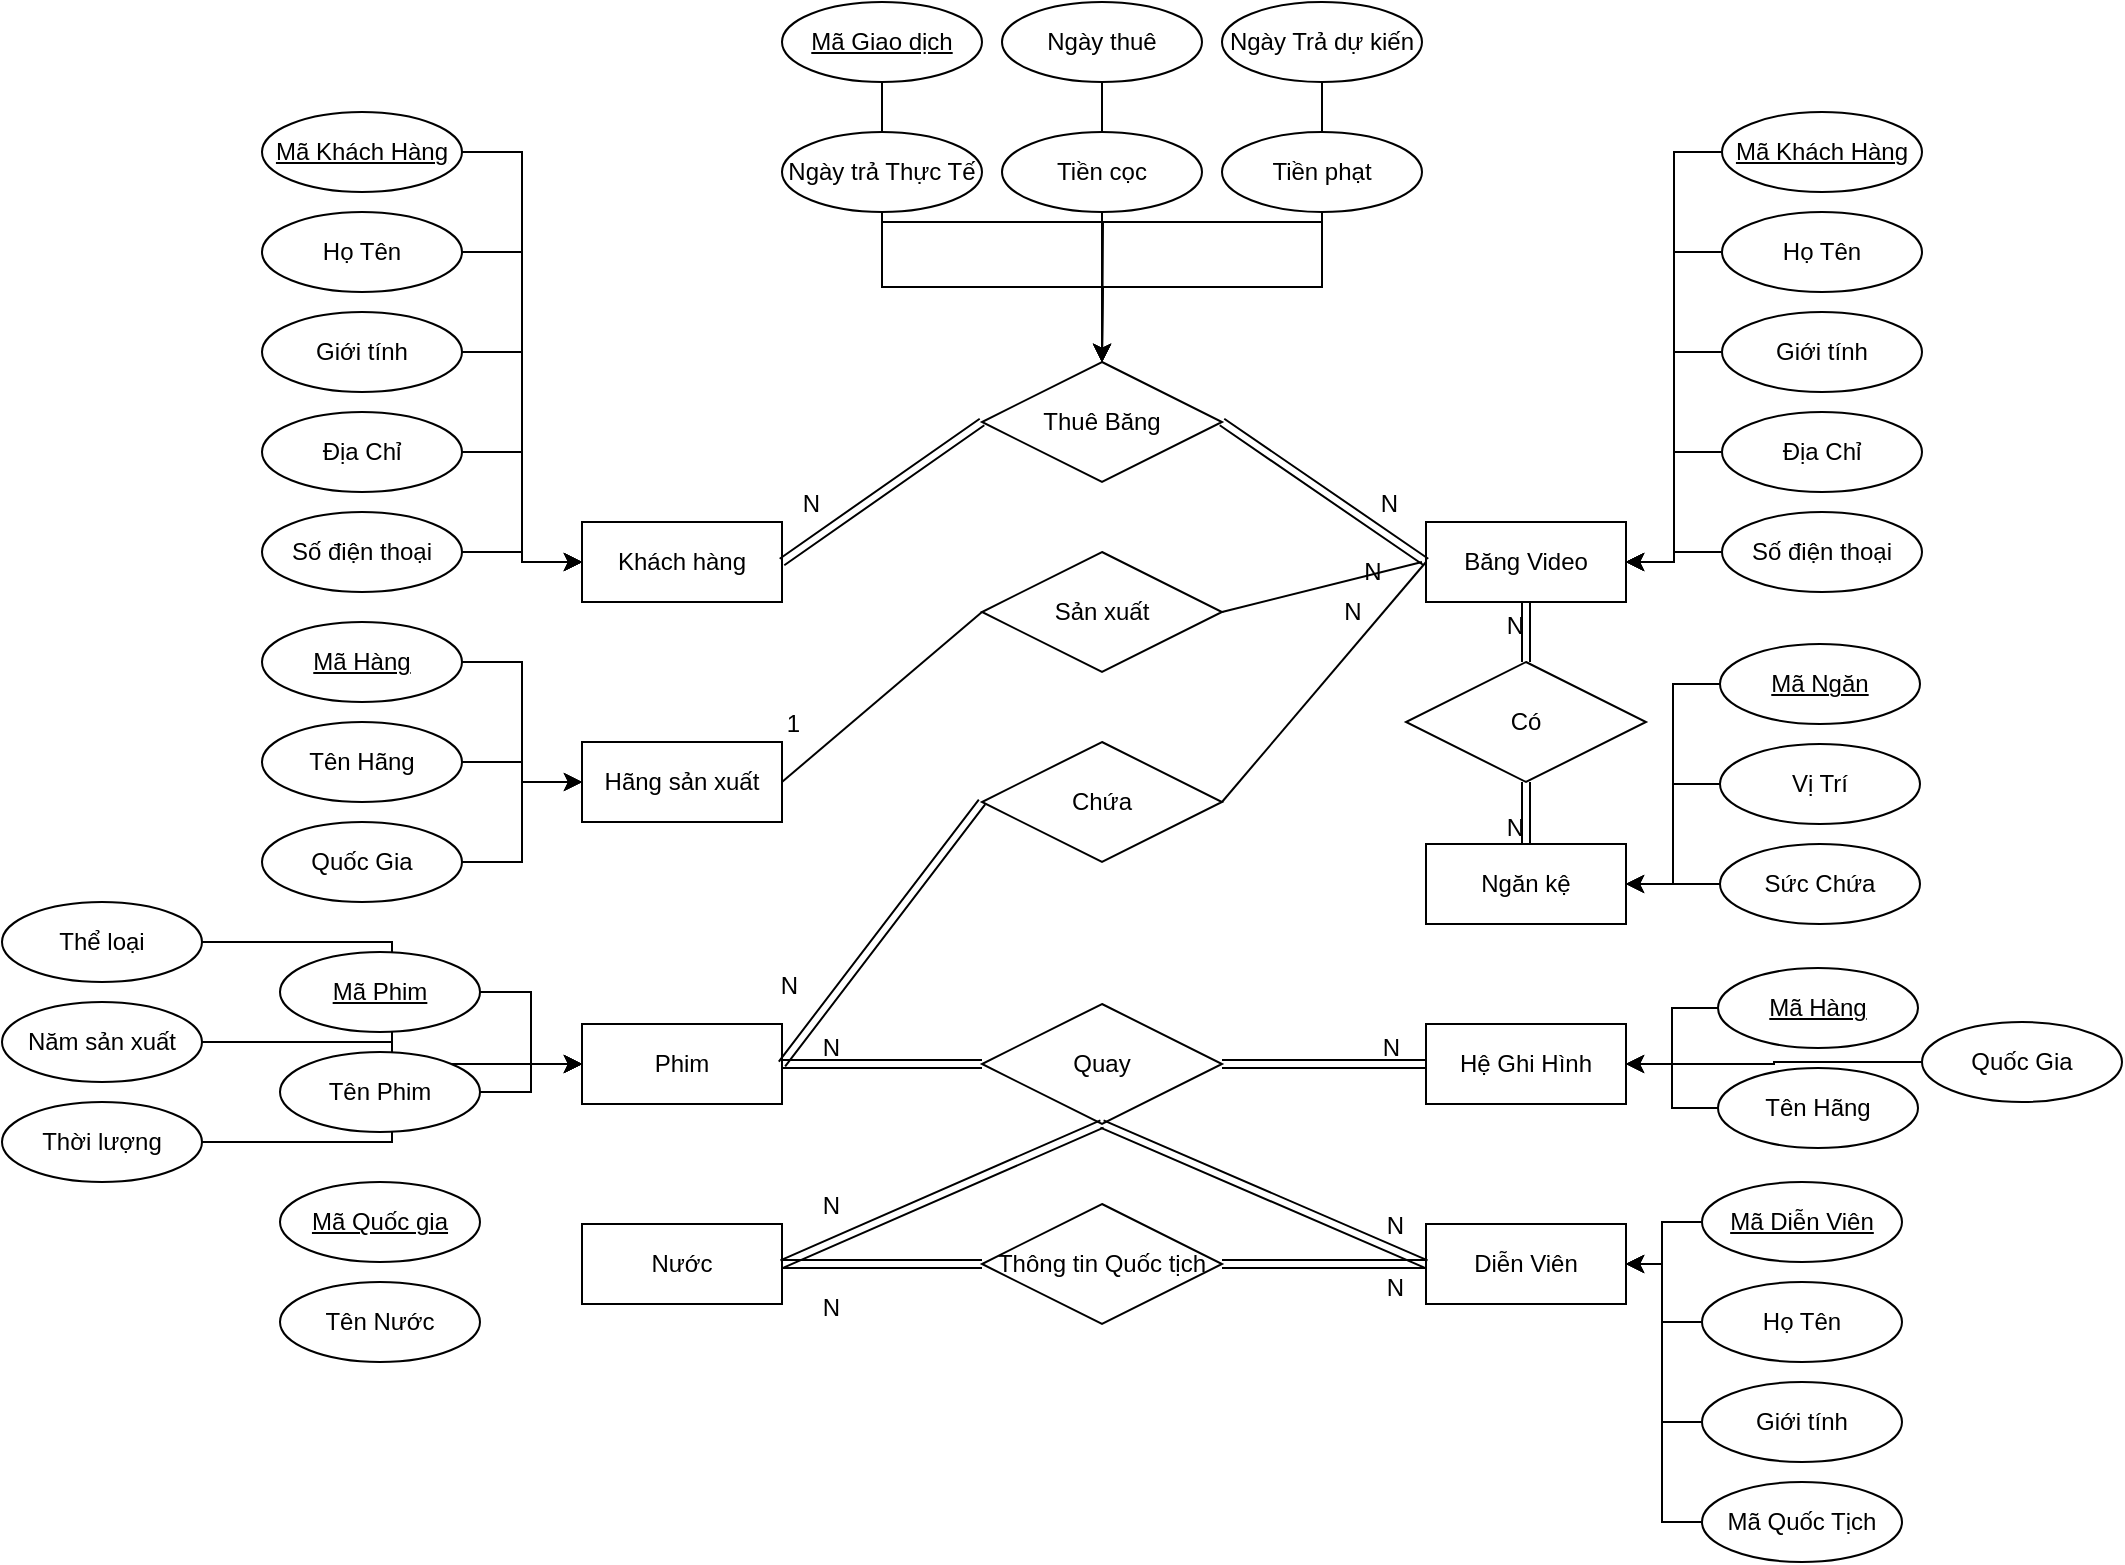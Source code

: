 <mxfile version="26.2.9">
  <diagram name="Page-1" id="sE5Lu7oL2mz3EywR8Kwq">
    <mxGraphModel dx="1272" dy="1542" grid="1" gridSize="10" guides="1" tooltips="1" connect="1" arrows="1" fold="1" page="1" pageScale="1" pageWidth="850" pageHeight="1100" math="0" shadow="0">
      <root>
        <mxCell id="0" />
        <mxCell id="1" parent="0" />
        <mxCell id="dkwdVcKG5z0yBtyaXRZx-1" value="Khách hàng" style="whiteSpace=wrap;html=1;align=center;" vertex="1" parent="1">
          <mxGeometry x="200" y="90" width="100" height="40" as="geometry" />
        </mxCell>
        <mxCell id="dkwdVcKG5z0yBtyaXRZx-2" value="Băng Video" style="whiteSpace=wrap;html=1;align=center;" vertex="1" parent="1">
          <mxGeometry x="622" y="90" width="100" height="40" as="geometry" />
        </mxCell>
        <mxCell id="dkwdVcKG5z0yBtyaXRZx-3" value="Hãng sản xuất" style="whiteSpace=wrap;html=1;align=center;" vertex="1" parent="1">
          <mxGeometry x="200" y="200" width="100" height="40" as="geometry" />
        </mxCell>
        <mxCell id="dkwdVcKG5z0yBtyaXRZx-4" value="Phim" style="whiteSpace=wrap;html=1;align=center;" vertex="1" parent="1">
          <mxGeometry x="200" y="341" width="100" height="40" as="geometry" />
        </mxCell>
        <mxCell id="dkwdVcKG5z0yBtyaXRZx-5" value="Ngăn kệ" style="whiteSpace=wrap;html=1;align=center;" vertex="1" parent="1">
          <mxGeometry x="622" y="251" width="100" height="40" as="geometry" />
        </mxCell>
        <mxCell id="dkwdVcKG5z0yBtyaXRZx-6" value="Nước" style="whiteSpace=wrap;html=1;align=center;" vertex="1" parent="1">
          <mxGeometry x="200" y="441" width="100" height="40" as="geometry" />
        </mxCell>
        <mxCell id="dkwdVcKG5z0yBtyaXRZx-7" value="Diễn Viên" style="whiteSpace=wrap;html=1;align=center;" vertex="1" parent="1">
          <mxGeometry x="622" y="441" width="100" height="40" as="geometry" />
        </mxCell>
        <mxCell id="dkwdVcKG5z0yBtyaXRZx-8" value="Hệ Ghi Hình" style="whiteSpace=wrap;html=1;align=center;" vertex="1" parent="1">
          <mxGeometry x="622" y="341" width="100" height="40" as="geometry" />
        </mxCell>
        <mxCell id="dkwdVcKG5z0yBtyaXRZx-19" value="Thuê Băng" style="shape=rhombus;perimeter=rhombusPerimeter;whiteSpace=wrap;html=1;align=center;" vertex="1" parent="1">
          <mxGeometry x="400" y="10" width="120" height="60" as="geometry" />
        </mxCell>
        <mxCell id="dkwdVcKG5z0yBtyaXRZx-20" value="" style="shape=link;html=1;rounded=0;exitX=0;exitY=0.5;exitDx=0;exitDy=0;entryX=1;entryY=0.5;entryDx=0;entryDy=0;" edge="1" parent="1" source="dkwdVcKG5z0yBtyaXRZx-19" target="dkwdVcKG5z0yBtyaXRZx-1">
          <mxGeometry relative="1" as="geometry">
            <mxPoint x="440" y="270" as="sourcePoint" />
            <mxPoint x="600" y="270" as="targetPoint" />
          </mxGeometry>
        </mxCell>
        <mxCell id="dkwdVcKG5z0yBtyaXRZx-21" value="N" style="resizable=0;html=1;whiteSpace=wrap;align=right;verticalAlign=bottom;" connectable="0" vertex="1" parent="dkwdVcKG5z0yBtyaXRZx-20">
          <mxGeometry x="1" relative="1" as="geometry">
            <mxPoint x="20" y="-20" as="offset" />
          </mxGeometry>
        </mxCell>
        <mxCell id="dkwdVcKG5z0yBtyaXRZx-23" value="" style="shape=link;html=1;rounded=0;exitX=1;exitY=0.5;exitDx=0;exitDy=0;entryX=0;entryY=0.5;entryDx=0;entryDy=0;" edge="1" parent="1" source="dkwdVcKG5z0yBtyaXRZx-19" target="dkwdVcKG5z0yBtyaXRZx-2">
          <mxGeometry relative="1" as="geometry">
            <mxPoint x="410" y="50" as="sourcePoint" />
            <mxPoint x="310" y="120" as="targetPoint" />
          </mxGeometry>
        </mxCell>
        <mxCell id="dkwdVcKG5z0yBtyaXRZx-24" value="N" style="resizable=0;html=1;whiteSpace=wrap;align=right;verticalAlign=bottom;" connectable="0" vertex="1" parent="dkwdVcKG5z0yBtyaXRZx-23">
          <mxGeometry x="1" relative="1" as="geometry">
            <mxPoint x="-12" y="-20" as="offset" />
          </mxGeometry>
        </mxCell>
        <mxCell id="dkwdVcKG5z0yBtyaXRZx-27" value="Sản xuất" style="shape=rhombus;perimeter=rhombusPerimeter;whiteSpace=wrap;html=1;align=center;" vertex="1" parent="1">
          <mxGeometry x="400" y="105" width="120" height="60" as="geometry" />
        </mxCell>
        <mxCell id="dkwdVcKG5z0yBtyaXRZx-28" value="" style="endArrow=none;html=1;rounded=0;exitX=0;exitY=0.5;exitDx=0;exitDy=0;entryX=1;entryY=0.5;entryDx=0;entryDy=0;" edge="1" parent="1" source="dkwdVcKG5z0yBtyaXRZx-27" target="dkwdVcKG5z0yBtyaXRZx-3">
          <mxGeometry relative="1" as="geometry">
            <mxPoint x="450" y="390" as="sourcePoint" />
            <mxPoint x="610" y="390" as="targetPoint" />
          </mxGeometry>
        </mxCell>
        <mxCell id="dkwdVcKG5z0yBtyaXRZx-29" value="1" style="resizable=0;html=1;whiteSpace=wrap;align=right;verticalAlign=bottom;" connectable="0" vertex="1" parent="dkwdVcKG5z0yBtyaXRZx-28">
          <mxGeometry x="1" relative="1" as="geometry">
            <mxPoint x="10" y="-20" as="offset" />
          </mxGeometry>
        </mxCell>
        <mxCell id="dkwdVcKG5z0yBtyaXRZx-30" value="" style="endArrow=none;html=1;rounded=0;exitX=1;exitY=0.5;exitDx=0;exitDy=0;" edge="1" parent="1" source="dkwdVcKG5z0yBtyaXRZx-27">
          <mxGeometry relative="1" as="geometry">
            <mxPoint x="400" y="380" as="sourcePoint" />
            <mxPoint x="620" y="110" as="targetPoint" />
          </mxGeometry>
        </mxCell>
        <mxCell id="dkwdVcKG5z0yBtyaXRZx-31" value="N" style="text;html=1;align=center;verticalAlign=middle;resizable=0;points=[];autosize=1;strokeColor=none;fillColor=none;" vertex="1" parent="1">
          <mxGeometry x="580" y="100" width="30" height="30" as="geometry" />
        </mxCell>
        <mxCell id="dkwdVcKG5z0yBtyaXRZx-33" value="Có" style="shape=rhombus;perimeter=rhombusPerimeter;whiteSpace=wrap;html=1;align=center;" vertex="1" parent="1">
          <mxGeometry x="612" y="160" width="120" height="60" as="geometry" />
        </mxCell>
        <mxCell id="dkwdVcKG5z0yBtyaXRZx-36" value="" style="shape=link;html=1;rounded=0;exitX=0.5;exitY=1;exitDx=0;exitDy=0;entryX=0.5;entryY=0;entryDx=0;entryDy=0;" edge="1" parent="1" source="dkwdVcKG5z0yBtyaXRZx-33" target="dkwdVcKG5z0yBtyaXRZx-5">
          <mxGeometry relative="1" as="geometry">
            <mxPoint x="500" y="280" as="sourcePoint" />
            <mxPoint x="660" y="280" as="targetPoint" />
          </mxGeometry>
        </mxCell>
        <mxCell id="dkwdVcKG5z0yBtyaXRZx-37" value="N" style="resizable=0;html=1;whiteSpace=wrap;align=right;verticalAlign=bottom;" connectable="0" vertex="1" parent="dkwdVcKG5z0yBtyaXRZx-36">
          <mxGeometry x="1" relative="1" as="geometry" />
        </mxCell>
        <mxCell id="dkwdVcKG5z0yBtyaXRZx-38" value="" style="shape=link;html=1;rounded=0;entryX=0.5;entryY=1;entryDx=0;entryDy=0;" edge="1" parent="1" source="dkwdVcKG5z0yBtyaXRZx-33" target="dkwdVcKG5z0yBtyaXRZx-2">
          <mxGeometry relative="1" as="geometry">
            <mxPoint x="500" y="280" as="sourcePoint" />
            <mxPoint x="590" y="220" as="targetPoint" />
          </mxGeometry>
        </mxCell>
        <mxCell id="dkwdVcKG5z0yBtyaXRZx-39" value="N" style="resizable=0;html=1;whiteSpace=wrap;align=right;verticalAlign=bottom;" connectable="0" vertex="1" parent="dkwdVcKG5z0yBtyaXRZx-38">
          <mxGeometry x="1" relative="1" as="geometry">
            <mxPoint y="20" as="offset" />
          </mxGeometry>
        </mxCell>
        <mxCell id="dkwdVcKG5z0yBtyaXRZx-40" value="Chứa" style="shape=rhombus;perimeter=rhombusPerimeter;whiteSpace=wrap;html=1;align=center;" vertex="1" parent="1">
          <mxGeometry x="400" y="200" width="120" height="60" as="geometry" />
        </mxCell>
        <mxCell id="dkwdVcKG5z0yBtyaXRZx-41" value="" style="endArrow=none;html=1;rounded=0;exitX=1;exitY=0.5;exitDx=0;exitDy=0;entryX=0;entryY=0.5;entryDx=0;entryDy=0;" edge="1" parent="1" source="dkwdVcKG5z0yBtyaXRZx-40" target="dkwdVcKG5z0yBtyaXRZx-2">
          <mxGeometry relative="1" as="geometry">
            <mxPoint x="400" y="280" as="sourcePoint" />
            <mxPoint x="560" y="280" as="targetPoint" />
          </mxGeometry>
        </mxCell>
        <mxCell id="dkwdVcKG5z0yBtyaXRZx-42" value="N" style="text;html=1;align=center;verticalAlign=middle;resizable=0;points=[];autosize=1;strokeColor=none;fillColor=none;" vertex="1" parent="1">
          <mxGeometry x="570" y="120" width="30" height="30" as="geometry" />
        </mxCell>
        <mxCell id="dkwdVcKG5z0yBtyaXRZx-45" value="" style="shape=link;html=1;rounded=0;exitX=0;exitY=0.5;exitDx=0;exitDy=0;entryX=1;entryY=0.5;entryDx=0;entryDy=0;" edge="1" parent="1" source="dkwdVcKG5z0yBtyaXRZx-40" target="dkwdVcKG5z0yBtyaXRZx-4">
          <mxGeometry relative="1" as="geometry">
            <mxPoint x="400" y="380" as="sourcePoint" />
            <mxPoint x="560" y="380" as="targetPoint" />
          </mxGeometry>
        </mxCell>
        <mxCell id="dkwdVcKG5z0yBtyaXRZx-46" value="N" style="resizable=0;html=1;whiteSpace=wrap;align=right;verticalAlign=bottom;" connectable="0" vertex="1" parent="dkwdVcKG5z0yBtyaXRZx-45">
          <mxGeometry x="1" relative="1" as="geometry">
            <mxPoint x="10" y="-31" as="offset" />
          </mxGeometry>
        </mxCell>
        <mxCell id="dkwdVcKG5z0yBtyaXRZx-47" value="Quay" style="shape=rhombus;perimeter=rhombusPerimeter;whiteSpace=wrap;html=1;align=center;" vertex="1" parent="1">
          <mxGeometry x="400" y="331" width="120" height="60" as="geometry" />
        </mxCell>
        <mxCell id="dkwdVcKG5z0yBtyaXRZx-48" value="" style="shape=link;html=1;rounded=0;exitX=0;exitY=0.5;exitDx=0;exitDy=0;entryX=1;entryY=0.5;entryDx=0;entryDy=0;" edge="1" parent="1" source="dkwdVcKG5z0yBtyaXRZx-47" target="dkwdVcKG5z0yBtyaXRZx-4">
          <mxGeometry relative="1" as="geometry">
            <mxPoint x="400" y="380" as="sourcePoint" />
            <mxPoint x="560" y="380" as="targetPoint" />
          </mxGeometry>
        </mxCell>
        <mxCell id="dkwdVcKG5z0yBtyaXRZx-49" value="N" style="resizable=0;html=1;whiteSpace=wrap;align=right;verticalAlign=bottom;" connectable="0" vertex="1" parent="dkwdVcKG5z0yBtyaXRZx-48">
          <mxGeometry x="1" relative="1" as="geometry">
            <mxPoint x="30" as="offset" />
          </mxGeometry>
        </mxCell>
        <mxCell id="dkwdVcKG5z0yBtyaXRZx-50" value="" style="shape=link;html=1;rounded=0;exitX=1;exitY=0.5;exitDx=0;exitDy=0;entryX=0;entryY=0.5;entryDx=0;entryDy=0;" edge="1" parent="1" source="dkwdVcKG5z0yBtyaXRZx-47" target="dkwdVcKG5z0yBtyaXRZx-8">
          <mxGeometry relative="1" as="geometry">
            <mxPoint x="410" y="371" as="sourcePoint" />
            <mxPoint x="310" y="371" as="targetPoint" />
          </mxGeometry>
        </mxCell>
        <mxCell id="dkwdVcKG5z0yBtyaXRZx-51" value="N" style="resizable=0;html=1;whiteSpace=wrap;align=right;verticalAlign=bottom;" connectable="0" vertex="1" parent="dkwdVcKG5z0yBtyaXRZx-50">
          <mxGeometry x="1" relative="1" as="geometry">
            <mxPoint x="-12" as="offset" />
          </mxGeometry>
        </mxCell>
        <mxCell id="dkwdVcKG5z0yBtyaXRZx-52" value="" style="shape=link;html=1;rounded=0;entryX=1;entryY=0.5;entryDx=0;entryDy=0;exitX=0.5;exitY=1;exitDx=0;exitDy=0;" edge="1" parent="1" source="dkwdVcKG5z0yBtyaXRZx-47" target="dkwdVcKG5z0yBtyaXRZx-6">
          <mxGeometry relative="1" as="geometry">
            <mxPoint x="400" y="480" as="sourcePoint" />
            <mxPoint x="560" y="480" as="targetPoint" />
          </mxGeometry>
        </mxCell>
        <mxCell id="dkwdVcKG5z0yBtyaXRZx-53" value="N" style="resizable=0;html=1;whiteSpace=wrap;align=right;verticalAlign=bottom;" connectable="0" vertex="1" parent="dkwdVcKG5z0yBtyaXRZx-52">
          <mxGeometry x="1" relative="1" as="geometry">
            <mxPoint x="30" y="-20" as="offset" />
          </mxGeometry>
        </mxCell>
        <mxCell id="dkwdVcKG5z0yBtyaXRZx-54" value="" style="shape=link;html=1;rounded=0;exitX=0.5;exitY=1;exitDx=0;exitDy=0;entryX=0;entryY=0.5;entryDx=0;entryDy=0;" edge="1" parent="1" source="dkwdVcKG5z0yBtyaXRZx-47" target="dkwdVcKG5z0yBtyaXRZx-7">
          <mxGeometry relative="1" as="geometry">
            <mxPoint x="400" y="480" as="sourcePoint" />
            <mxPoint x="560" y="480" as="targetPoint" />
          </mxGeometry>
        </mxCell>
        <mxCell id="dkwdVcKG5z0yBtyaXRZx-55" value="N" style="resizable=0;html=1;whiteSpace=wrap;align=right;verticalAlign=bottom;" connectable="0" vertex="1" parent="dkwdVcKG5z0yBtyaXRZx-54">
          <mxGeometry x="1" relative="1" as="geometry">
            <mxPoint x="-10" y="-11" as="offset" />
          </mxGeometry>
        </mxCell>
        <mxCell id="dkwdVcKG5z0yBtyaXRZx-57" value="Thông tin Quốc tịch" style="shape=rhombus;perimeter=rhombusPerimeter;whiteSpace=wrap;html=1;align=center;" vertex="1" parent="1">
          <mxGeometry x="400" y="431" width="120" height="60" as="geometry" />
        </mxCell>
        <mxCell id="dkwdVcKG5z0yBtyaXRZx-58" value="" style="shape=link;html=1;rounded=0;exitX=0;exitY=0.5;exitDx=0;exitDy=0;entryX=1;entryY=0.5;entryDx=0;entryDy=0;" edge="1" parent="1" source="dkwdVcKG5z0yBtyaXRZx-57" target="dkwdVcKG5z0yBtyaXRZx-6">
          <mxGeometry relative="1" as="geometry">
            <mxPoint x="400" y="480" as="sourcePoint" />
            <mxPoint x="560" y="480" as="targetPoint" />
          </mxGeometry>
        </mxCell>
        <mxCell id="dkwdVcKG5z0yBtyaXRZx-59" value="N" style="resizable=0;html=1;whiteSpace=wrap;align=right;verticalAlign=bottom;" connectable="0" vertex="1" parent="dkwdVcKG5z0yBtyaXRZx-58">
          <mxGeometry x="1" relative="1" as="geometry">
            <mxPoint x="30" y="30" as="offset" />
          </mxGeometry>
        </mxCell>
        <mxCell id="dkwdVcKG5z0yBtyaXRZx-60" value="" style="shape=link;html=1;rounded=0;exitX=1;exitY=0.5;exitDx=0;exitDy=0;entryX=0;entryY=0.5;entryDx=0;entryDy=0;" edge="1" parent="1" source="dkwdVcKG5z0yBtyaXRZx-57" target="dkwdVcKG5z0yBtyaXRZx-7">
          <mxGeometry relative="1" as="geometry">
            <mxPoint x="410" y="471" as="sourcePoint" />
            <mxPoint x="310" y="471" as="targetPoint" />
          </mxGeometry>
        </mxCell>
        <mxCell id="dkwdVcKG5z0yBtyaXRZx-61" value="N" style="resizable=0;html=1;whiteSpace=wrap;align=right;verticalAlign=bottom;" connectable="0" vertex="1" parent="dkwdVcKG5z0yBtyaXRZx-60">
          <mxGeometry x="1" relative="1" as="geometry">
            <mxPoint x="-10" y="20" as="offset" />
          </mxGeometry>
        </mxCell>
        <mxCell id="dkwdVcKG5z0yBtyaXRZx-67" style="edgeStyle=orthogonalEdgeStyle;rounded=0;orthogonalLoop=1;jettySize=auto;html=1;exitX=1;exitY=0.5;exitDx=0;exitDy=0;entryX=0;entryY=0.5;entryDx=0;entryDy=0;" edge="1" parent="1" source="dkwdVcKG5z0yBtyaXRZx-62" target="dkwdVcKG5z0yBtyaXRZx-1">
          <mxGeometry relative="1" as="geometry" />
        </mxCell>
        <mxCell id="dkwdVcKG5z0yBtyaXRZx-62" value="Mã Khách Hàng" style="ellipse;whiteSpace=wrap;html=1;align=center;fontStyle=4;" vertex="1" parent="1">
          <mxGeometry x="40" y="-115" width="100" height="40" as="geometry" />
        </mxCell>
        <mxCell id="dkwdVcKG5z0yBtyaXRZx-68" style="edgeStyle=orthogonalEdgeStyle;rounded=0;orthogonalLoop=1;jettySize=auto;html=1;exitX=1;exitY=0.5;exitDx=0;exitDy=0;entryX=0;entryY=0.5;entryDx=0;entryDy=0;" edge="1" parent="1" source="dkwdVcKG5z0yBtyaXRZx-63" target="dkwdVcKG5z0yBtyaXRZx-1">
          <mxGeometry relative="1" as="geometry" />
        </mxCell>
        <mxCell id="dkwdVcKG5z0yBtyaXRZx-63" value="Họ Tên" style="ellipse;whiteSpace=wrap;html=1;align=center;" vertex="1" parent="1">
          <mxGeometry x="40" y="-65" width="100" height="40" as="geometry" />
        </mxCell>
        <mxCell id="dkwdVcKG5z0yBtyaXRZx-69" style="edgeStyle=orthogonalEdgeStyle;rounded=0;orthogonalLoop=1;jettySize=auto;html=1;exitX=1;exitY=0.5;exitDx=0;exitDy=0;entryX=0;entryY=0.5;entryDx=0;entryDy=0;" edge="1" parent="1" source="dkwdVcKG5z0yBtyaXRZx-64" target="dkwdVcKG5z0yBtyaXRZx-1">
          <mxGeometry relative="1" as="geometry" />
        </mxCell>
        <mxCell id="dkwdVcKG5z0yBtyaXRZx-64" value="Giới tính" style="ellipse;whiteSpace=wrap;html=1;align=center;" vertex="1" parent="1">
          <mxGeometry x="40" y="-15" width="100" height="40" as="geometry" />
        </mxCell>
        <mxCell id="dkwdVcKG5z0yBtyaXRZx-70" style="edgeStyle=orthogonalEdgeStyle;rounded=0;orthogonalLoop=1;jettySize=auto;html=1;exitX=1;exitY=0.5;exitDx=0;exitDy=0;entryX=0;entryY=0.5;entryDx=0;entryDy=0;" edge="1" parent="1" source="dkwdVcKG5z0yBtyaXRZx-65" target="dkwdVcKG5z0yBtyaXRZx-1">
          <mxGeometry relative="1" as="geometry" />
        </mxCell>
        <mxCell id="dkwdVcKG5z0yBtyaXRZx-65" value="Địa Chỉ" style="ellipse;whiteSpace=wrap;html=1;align=center;" vertex="1" parent="1">
          <mxGeometry x="40" y="35" width="100" height="40" as="geometry" />
        </mxCell>
        <mxCell id="dkwdVcKG5z0yBtyaXRZx-71" style="edgeStyle=orthogonalEdgeStyle;rounded=0;orthogonalLoop=1;jettySize=auto;html=1;exitX=1;exitY=0.5;exitDx=0;exitDy=0;" edge="1" parent="1" source="dkwdVcKG5z0yBtyaXRZx-66" target="dkwdVcKG5z0yBtyaXRZx-1">
          <mxGeometry relative="1" as="geometry" />
        </mxCell>
        <mxCell id="dkwdVcKG5z0yBtyaXRZx-66" value="Số điện thoại" style="ellipse;whiteSpace=wrap;html=1;align=center;" vertex="1" parent="1">
          <mxGeometry x="40" y="85" width="100" height="40" as="geometry" />
        </mxCell>
        <mxCell id="dkwdVcKG5z0yBtyaXRZx-77" style="edgeStyle=orthogonalEdgeStyle;rounded=0;orthogonalLoop=1;jettySize=auto;html=1;exitX=0;exitY=0.5;exitDx=0;exitDy=0;entryX=1;entryY=0.5;entryDx=0;entryDy=0;" edge="1" parent="1" source="dkwdVcKG5z0yBtyaXRZx-72" target="dkwdVcKG5z0yBtyaXRZx-2">
          <mxGeometry relative="1" as="geometry" />
        </mxCell>
        <mxCell id="dkwdVcKG5z0yBtyaXRZx-72" value="Mã Khách Hàng" style="ellipse;whiteSpace=wrap;html=1;align=center;fontStyle=4;" vertex="1" parent="1">
          <mxGeometry x="770" y="-115" width="100" height="40" as="geometry" />
        </mxCell>
        <mxCell id="dkwdVcKG5z0yBtyaXRZx-78" style="edgeStyle=orthogonalEdgeStyle;rounded=0;orthogonalLoop=1;jettySize=auto;html=1;exitX=0;exitY=0.5;exitDx=0;exitDy=0;entryX=1;entryY=0.5;entryDx=0;entryDy=0;" edge="1" parent="1" source="dkwdVcKG5z0yBtyaXRZx-73" target="dkwdVcKG5z0yBtyaXRZx-2">
          <mxGeometry relative="1" as="geometry" />
        </mxCell>
        <mxCell id="dkwdVcKG5z0yBtyaXRZx-73" value="Họ Tên" style="ellipse;whiteSpace=wrap;html=1;align=center;" vertex="1" parent="1">
          <mxGeometry x="770" y="-65" width="100" height="40" as="geometry" />
        </mxCell>
        <mxCell id="dkwdVcKG5z0yBtyaXRZx-79" style="edgeStyle=orthogonalEdgeStyle;rounded=0;orthogonalLoop=1;jettySize=auto;html=1;exitX=0;exitY=0.5;exitDx=0;exitDy=0;entryX=1;entryY=0.5;entryDx=0;entryDy=0;" edge="1" parent="1" source="dkwdVcKG5z0yBtyaXRZx-74" target="dkwdVcKG5z0yBtyaXRZx-2">
          <mxGeometry relative="1" as="geometry" />
        </mxCell>
        <mxCell id="dkwdVcKG5z0yBtyaXRZx-74" value="Giới tính" style="ellipse;whiteSpace=wrap;html=1;align=center;" vertex="1" parent="1">
          <mxGeometry x="770" y="-15" width="100" height="40" as="geometry" />
        </mxCell>
        <mxCell id="dkwdVcKG5z0yBtyaXRZx-80" style="edgeStyle=orthogonalEdgeStyle;rounded=0;orthogonalLoop=1;jettySize=auto;html=1;exitX=0;exitY=0.5;exitDx=0;exitDy=0;entryX=1;entryY=0.5;entryDx=0;entryDy=0;" edge="1" parent="1" source="dkwdVcKG5z0yBtyaXRZx-75" target="dkwdVcKG5z0yBtyaXRZx-2">
          <mxGeometry relative="1" as="geometry" />
        </mxCell>
        <mxCell id="dkwdVcKG5z0yBtyaXRZx-75" value="Địa Chỉ" style="ellipse;whiteSpace=wrap;html=1;align=center;" vertex="1" parent="1">
          <mxGeometry x="770" y="35" width="100" height="40" as="geometry" />
        </mxCell>
        <mxCell id="dkwdVcKG5z0yBtyaXRZx-81" style="edgeStyle=orthogonalEdgeStyle;rounded=0;orthogonalLoop=1;jettySize=auto;html=1;exitX=0;exitY=0.5;exitDx=0;exitDy=0;entryX=1;entryY=0.5;entryDx=0;entryDy=0;" edge="1" parent="1" source="dkwdVcKG5z0yBtyaXRZx-76" target="dkwdVcKG5z0yBtyaXRZx-2">
          <mxGeometry relative="1" as="geometry" />
        </mxCell>
        <mxCell id="dkwdVcKG5z0yBtyaXRZx-76" value="Số điện thoại" style="ellipse;whiteSpace=wrap;html=1;align=center;" vertex="1" parent="1">
          <mxGeometry x="770" y="85" width="100" height="40" as="geometry" />
        </mxCell>
        <mxCell id="dkwdVcKG5z0yBtyaXRZx-85" style="edgeStyle=orthogonalEdgeStyle;rounded=0;orthogonalLoop=1;jettySize=auto;html=1;exitX=1;exitY=0.5;exitDx=0;exitDy=0;entryX=0;entryY=0.5;entryDx=0;entryDy=0;" edge="1" parent="1" source="dkwdVcKG5z0yBtyaXRZx-82" target="dkwdVcKG5z0yBtyaXRZx-3">
          <mxGeometry relative="1" as="geometry" />
        </mxCell>
        <mxCell id="dkwdVcKG5z0yBtyaXRZx-82" value="Mã Hàng" style="ellipse;whiteSpace=wrap;html=1;align=center;fontStyle=4;" vertex="1" parent="1">
          <mxGeometry x="40" y="140" width="100" height="40" as="geometry" />
        </mxCell>
        <mxCell id="dkwdVcKG5z0yBtyaXRZx-86" style="edgeStyle=orthogonalEdgeStyle;rounded=0;orthogonalLoop=1;jettySize=auto;html=1;exitX=1;exitY=0.5;exitDx=0;exitDy=0;entryX=0;entryY=0.5;entryDx=0;entryDy=0;" edge="1" parent="1" source="dkwdVcKG5z0yBtyaXRZx-83" target="dkwdVcKG5z0yBtyaXRZx-3">
          <mxGeometry relative="1" as="geometry" />
        </mxCell>
        <mxCell id="dkwdVcKG5z0yBtyaXRZx-83" value="Tên Hãng" style="ellipse;whiteSpace=wrap;html=1;align=center;" vertex="1" parent="1">
          <mxGeometry x="40" y="190" width="100" height="40" as="geometry" />
        </mxCell>
        <mxCell id="dkwdVcKG5z0yBtyaXRZx-87" style="edgeStyle=orthogonalEdgeStyle;rounded=0;orthogonalLoop=1;jettySize=auto;html=1;exitX=1;exitY=0.5;exitDx=0;exitDy=0;entryX=0;entryY=0.5;entryDx=0;entryDy=0;" edge="1" parent="1" source="dkwdVcKG5z0yBtyaXRZx-84" target="dkwdVcKG5z0yBtyaXRZx-3">
          <mxGeometry relative="1" as="geometry" />
        </mxCell>
        <mxCell id="dkwdVcKG5z0yBtyaXRZx-84" value="Quốc Gia" style="ellipse;whiteSpace=wrap;html=1;align=center;" vertex="1" parent="1">
          <mxGeometry x="40" y="240" width="100" height="40" as="geometry" />
        </mxCell>
        <mxCell id="dkwdVcKG5z0yBtyaXRZx-91" style="edgeStyle=orthogonalEdgeStyle;rounded=0;orthogonalLoop=1;jettySize=auto;html=1;exitX=0;exitY=0.5;exitDx=0;exitDy=0;entryX=1;entryY=0.5;entryDx=0;entryDy=0;" edge="1" parent="1" source="dkwdVcKG5z0yBtyaXRZx-88" target="dkwdVcKG5z0yBtyaXRZx-5">
          <mxGeometry relative="1" as="geometry" />
        </mxCell>
        <mxCell id="dkwdVcKG5z0yBtyaXRZx-88" value="Mã Ngăn" style="ellipse;whiteSpace=wrap;html=1;align=center;fontStyle=4;" vertex="1" parent="1">
          <mxGeometry x="769" y="151" width="100" height="40" as="geometry" />
        </mxCell>
        <mxCell id="dkwdVcKG5z0yBtyaXRZx-93" style="edgeStyle=orthogonalEdgeStyle;rounded=0;orthogonalLoop=1;jettySize=auto;html=1;exitX=0;exitY=0.5;exitDx=0;exitDy=0;entryX=1;entryY=0.5;entryDx=0;entryDy=0;" edge="1" parent="1" source="dkwdVcKG5z0yBtyaXRZx-89" target="dkwdVcKG5z0yBtyaXRZx-5">
          <mxGeometry relative="1" as="geometry" />
        </mxCell>
        <mxCell id="dkwdVcKG5z0yBtyaXRZx-89" value="Vị Trí" style="ellipse;whiteSpace=wrap;html=1;align=center;" vertex="1" parent="1">
          <mxGeometry x="769" y="201" width="100" height="40" as="geometry" />
        </mxCell>
        <mxCell id="dkwdVcKG5z0yBtyaXRZx-94" style="edgeStyle=orthogonalEdgeStyle;rounded=0;orthogonalLoop=1;jettySize=auto;html=1;exitX=0;exitY=0.5;exitDx=0;exitDy=0;entryX=1;entryY=0.5;entryDx=0;entryDy=0;" edge="1" parent="1" source="dkwdVcKG5z0yBtyaXRZx-90" target="dkwdVcKG5z0yBtyaXRZx-5">
          <mxGeometry relative="1" as="geometry" />
        </mxCell>
        <mxCell id="dkwdVcKG5z0yBtyaXRZx-90" value="Sức Chứa" style="ellipse;whiteSpace=wrap;html=1;align=center;" vertex="1" parent="1">
          <mxGeometry x="769" y="251" width="100" height="40" as="geometry" />
        </mxCell>
        <mxCell id="dkwdVcKG5z0yBtyaXRZx-103" style="edgeStyle=orthogonalEdgeStyle;rounded=0;orthogonalLoop=1;jettySize=auto;html=1;exitX=1;exitY=0.5;exitDx=0;exitDy=0;" edge="1" parent="1" source="dkwdVcKG5z0yBtyaXRZx-95" target="dkwdVcKG5z0yBtyaXRZx-4">
          <mxGeometry relative="1" as="geometry" />
        </mxCell>
        <mxCell id="dkwdVcKG5z0yBtyaXRZx-104" style="edgeStyle=orthogonalEdgeStyle;rounded=0;orthogonalLoop=1;jettySize=auto;html=1;exitX=1;exitY=0.5;exitDx=0;exitDy=0;" edge="1" parent="1" source="dkwdVcKG5z0yBtyaXRZx-96" target="dkwdVcKG5z0yBtyaXRZx-4">
          <mxGeometry relative="1" as="geometry" />
        </mxCell>
        <mxCell id="dkwdVcKG5z0yBtyaXRZx-100" style="edgeStyle=orthogonalEdgeStyle;rounded=0;orthogonalLoop=1;jettySize=auto;html=1;exitX=1;exitY=0.5;exitDx=0;exitDy=0;entryX=0;entryY=0.5;entryDx=0;entryDy=0;" edge="1" parent="1" source="dkwdVcKG5z0yBtyaXRZx-97" target="dkwdVcKG5z0yBtyaXRZx-4">
          <mxGeometry relative="1" as="geometry" />
        </mxCell>
        <mxCell id="dkwdVcKG5z0yBtyaXRZx-97" value="Thể loại" style="ellipse;whiteSpace=wrap;html=1;align=center;" vertex="1" parent="1">
          <mxGeometry x="-90" y="280" width="100" height="40" as="geometry" />
        </mxCell>
        <mxCell id="dkwdVcKG5z0yBtyaXRZx-101" style="edgeStyle=orthogonalEdgeStyle;rounded=0;orthogonalLoop=1;jettySize=auto;html=1;exitX=1;exitY=0.5;exitDx=0;exitDy=0;" edge="1" parent="1" source="dkwdVcKG5z0yBtyaXRZx-98" target="dkwdVcKG5z0yBtyaXRZx-4">
          <mxGeometry relative="1" as="geometry" />
        </mxCell>
        <mxCell id="dkwdVcKG5z0yBtyaXRZx-98" value="Năm sản xuất" style="ellipse;whiteSpace=wrap;html=1;align=center;" vertex="1" parent="1">
          <mxGeometry x="-90" y="330" width="100" height="40" as="geometry" />
        </mxCell>
        <mxCell id="dkwdVcKG5z0yBtyaXRZx-102" style="edgeStyle=orthogonalEdgeStyle;rounded=0;orthogonalLoop=1;jettySize=auto;html=1;exitX=1;exitY=0.5;exitDx=0;exitDy=0;" edge="1" parent="1" source="dkwdVcKG5z0yBtyaXRZx-99" target="dkwdVcKG5z0yBtyaXRZx-4">
          <mxGeometry relative="1" as="geometry" />
        </mxCell>
        <mxCell id="dkwdVcKG5z0yBtyaXRZx-99" value="Thời lượng" style="ellipse;whiteSpace=wrap;html=1;align=center;" vertex="1" parent="1">
          <mxGeometry x="-90" y="380" width="100" height="40" as="geometry" />
        </mxCell>
        <mxCell id="dkwdVcKG5z0yBtyaXRZx-96" value="Tên Phim" style="ellipse;whiteSpace=wrap;html=1;align=center;" vertex="1" parent="1">
          <mxGeometry x="49" y="355" width="100" height="40" as="geometry" />
        </mxCell>
        <mxCell id="dkwdVcKG5z0yBtyaXRZx-95" value="Mã Phim" style="ellipse;whiteSpace=wrap;html=1;align=center;fontStyle=4;" vertex="1" parent="1">
          <mxGeometry x="49" y="305" width="100" height="40" as="geometry" />
        </mxCell>
        <mxCell id="dkwdVcKG5z0yBtyaXRZx-110" style="edgeStyle=orthogonalEdgeStyle;rounded=0;orthogonalLoop=1;jettySize=auto;html=1;exitX=0;exitY=0.5;exitDx=0;exitDy=0;entryX=1;entryY=0.5;entryDx=0;entryDy=0;" edge="1" parent="1" source="dkwdVcKG5z0yBtyaXRZx-107" target="dkwdVcKG5z0yBtyaXRZx-8">
          <mxGeometry relative="1" as="geometry" />
        </mxCell>
        <mxCell id="dkwdVcKG5z0yBtyaXRZx-107" value="Mã Hàng" style="ellipse;whiteSpace=wrap;html=1;align=center;fontStyle=4;" vertex="1" parent="1">
          <mxGeometry x="768" y="313" width="100" height="40" as="geometry" />
        </mxCell>
        <mxCell id="dkwdVcKG5z0yBtyaXRZx-111" style="edgeStyle=orthogonalEdgeStyle;rounded=0;orthogonalLoop=1;jettySize=auto;html=1;exitX=0;exitY=0.5;exitDx=0;exitDy=0;entryX=1;entryY=0.5;entryDx=0;entryDy=0;" edge="1" parent="1" source="dkwdVcKG5z0yBtyaXRZx-108" target="dkwdVcKG5z0yBtyaXRZx-8">
          <mxGeometry relative="1" as="geometry" />
        </mxCell>
        <mxCell id="dkwdVcKG5z0yBtyaXRZx-108" value="Tên Hãng" style="ellipse;whiteSpace=wrap;html=1;align=center;" vertex="1" parent="1">
          <mxGeometry x="768" y="363" width="100" height="40" as="geometry" />
        </mxCell>
        <mxCell id="dkwdVcKG5z0yBtyaXRZx-112" style="edgeStyle=orthogonalEdgeStyle;rounded=0;orthogonalLoop=1;jettySize=auto;html=1;exitX=0;exitY=0.5;exitDx=0;exitDy=0;" edge="1" parent="1" source="dkwdVcKG5z0yBtyaXRZx-109" target="dkwdVcKG5z0yBtyaXRZx-8">
          <mxGeometry relative="1" as="geometry" />
        </mxCell>
        <mxCell id="dkwdVcKG5z0yBtyaXRZx-109" value="Quốc Gia" style="ellipse;whiteSpace=wrap;html=1;align=center;" vertex="1" parent="1">
          <mxGeometry x="870" y="340" width="100" height="40" as="geometry" />
        </mxCell>
        <mxCell id="dkwdVcKG5z0yBtyaXRZx-113" value="Tên Nước" style="ellipse;whiteSpace=wrap;html=1;align=center;" vertex="1" parent="1">
          <mxGeometry x="49" y="470" width="100" height="40" as="geometry" />
        </mxCell>
        <mxCell id="dkwdVcKG5z0yBtyaXRZx-114" value="Mã Quốc gia" style="ellipse;whiteSpace=wrap;html=1;align=center;fontStyle=4;" vertex="1" parent="1">
          <mxGeometry x="49" y="420" width="100" height="40" as="geometry" />
        </mxCell>
        <mxCell id="dkwdVcKG5z0yBtyaXRZx-119" style="edgeStyle=orthogonalEdgeStyle;rounded=0;orthogonalLoop=1;jettySize=auto;html=1;exitX=0;exitY=0.5;exitDx=0;exitDy=0;" edge="1" parent="1" source="dkwdVcKG5z0yBtyaXRZx-115" target="dkwdVcKG5z0yBtyaXRZx-7">
          <mxGeometry relative="1" as="geometry" />
        </mxCell>
        <mxCell id="dkwdVcKG5z0yBtyaXRZx-115" value="Mã Diễn Viên" style="ellipse;whiteSpace=wrap;html=1;align=center;fontStyle=4;" vertex="1" parent="1">
          <mxGeometry x="760" y="420" width="100" height="40" as="geometry" />
        </mxCell>
        <mxCell id="dkwdVcKG5z0yBtyaXRZx-120" style="edgeStyle=orthogonalEdgeStyle;rounded=0;orthogonalLoop=1;jettySize=auto;html=1;exitX=0;exitY=0.5;exitDx=0;exitDy=0;entryX=1;entryY=0.5;entryDx=0;entryDy=0;" edge="1" parent="1" source="dkwdVcKG5z0yBtyaXRZx-116" target="dkwdVcKG5z0yBtyaXRZx-7">
          <mxGeometry relative="1" as="geometry" />
        </mxCell>
        <mxCell id="dkwdVcKG5z0yBtyaXRZx-116" value="Họ Tên" style="ellipse;whiteSpace=wrap;html=1;align=center;" vertex="1" parent="1">
          <mxGeometry x="760" y="470" width="100" height="40" as="geometry" />
        </mxCell>
        <mxCell id="dkwdVcKG5z0yBtyaXRZx-121" style="edgeStyle=orthogonalEdgeStyle;rounded=0;orthogonalLoop=1;jettySize=auto;html=1;exitX=0;exitY=0.5;exitDx=0;exitDy=0;entryX=1;entryY=0.5;entryDx=0;entryDy=0;" edge="1" parent="1" source="dkwdVcKG5z0yBtyaXRZx-117" target="dkwdVcKG5z0yBtyaXRZx-7">
          <mxGeometry relative="1" as="geometry">
            <Array as="points">
              <mxPoint x="740" y="540" />
              <mxPoint x="740" y="461" />
            </Array>
          </mxGeometry>
        </mxCell>
        <mxCell id="dkwdVcKG5z0yBtyaXRZx-117" value="Giới tính" style="ellipse;whiteSpace=wrap;html=1;align=center;" vertex="1" parent="1">
          <mxGeometry x="760" y="520" width="100" height="40" as="geometry" />
        </mxCell>
        <mxCell id="dkwdVcKG5z0yBtyaXRZx-122" style="edgeStyle=orthogonalEdgeStyle;rounded=0;orthogonalLoop=1;jettySize=auto;html=1;exitX=0;exitY=0.5;exitDx=0;exitDy=0;entryX=1;entryY=0.5;entryDx=0;entryDy=0;" edge="1" parent="1" source="dkwdVcKG5z0yBtyaXRZx-118" target="dkwdVcKG5z0yBtyaXRZx-7">
          <mxGeometry relative="1" as="geometry">
            <Array as="points">
              <mxPoint x="740" y="590" />
              <mxPoint x="740" y="461" />
            </Array>
          </mxGeometry>
        </mxCell>
        <mxCell id="dkwdVcKG5z0yBtyaXRZx-118" value="Mã Quốc Tịch" style="ellipse;whiteSpace=wrap;html=1;align=center;" vertex="1" parent="1">
          <mxGeometry x="760" y="570" width="100" height="40" as="geometry" />
        </mxCell>
        <mxCell id="dkwdVcKG5z0yBtyaXRZx-136" style="edgeStyle=orthogonalEdgeStyle;rounded=0;orthogonalLoop=1;jettySize=auto;html=1;exitX=0.5;exitY=1;exitDx=0;exitDy=0;" edge="1" parent="1" source="dkwdVcKG5z0yBtyaXRZx-125">
          <mxGeometry relative="1" as="geometry">
            <mxPoint x="460.0" y="10" as="targetPoint" />
          </mxGeometry>
        </mxCell>
        <mxCell id="dkwdVcKG5z0yBtyaXRZx-125" value="Ngày Trả dự kiến" style="ellipse;whiteSpace=wrap;html=1;align=center;" vertex="1" parent="1">
          <mxGeometry x="520" y="-170" width="100" height="40" as="geometry" />
        </mxCell>
        <mxCell id="dkwdVcKG5z0yBtyaXRZx-135" style="edgeStyle=orthogonalEdgeStyle;rounded=0;orthogonalLoop=1;jettySize=auto;html=1;exitX=0.5;exitY=1;exitDx=0;exitDy=0;entryX=0.5;entryY=0;entryDx=0;entryDy=0;" edge="1" parent="1" source="dkwdVcKG5z0yBtyaXRZx-126" target="dkwdVcKG5z0yBtyaXRZx-19">
          <mxGeometry relative="1" as="geometry" />
        </mxCell>
        <mxCell id="dkwdVcKG5z0yBtyaXRZx-126" value="Ngày thuê" style="ellipse;whiteSpace=wrap;html=1;align=center;" vertex="1" parent="1">
          <mxGeometry x="410" y="-170" width="100" height="40" as="geometry" />
        </mxCell>
        <mxCell id="dkwdVcKG5z0yBtyaXRZx-134" style="edgeStyle=orthogonalEdgeStyle;rounded=0;orthogonalLoop=1;jettySize=auto;html=1;exitX=0.5;exitY=1;exitDx=0;exitDy=0;entryX=0.5;entryY=0;entryDx=0;entryDy=0;" edge="1" parent="1" source="dkwdVcKG5z0yBtyaXRZx-133" target="dkwdVcKG5z0yBtyaXRZx-19">
          <mxGeometry relative="1" as="geometry" />
        </mxCell>
        <mxCell id="dkwdVcKG5z0yBtyaXRZx-133" value="Mã Giao dịch" style="ellipse;whiteSpace=wrap;html=1;align=center;fontStyle=4;" vertex="1" parent="1">
          <mxGeometry x="300" y="-170" width="100" height="40" as="geometry" />
        </mxCell>
        <mxCell id="dkwdVcKG5z0yBtyaXRZx-138" style="edgeStyle=orthogonalEdgeStyle;rounded=0;orthogonalLoop=1;jettySize=auto;html=1;exitX=0.5;exitY=1;exitDx=0;exitDy=0;" edge="1" parent="1" source="dkwdVcKG5z0yBtyaXRZx-129" target="dkwdVcKG5z0yBtyaXRZx-19">
          <mxGeometry relative="1" as="geometry" />
        </mxCell>
        <mxCell id="dkwdVcKG5z0yBtyaXRZx-129" value="Tiền cọc" style="ellipse;whiteSpace=wrap;html=1;align=center;" vertex="1" parent="1">
          <mxGeometry x="410" y="-105" width="100" height="40" as="geometry" />
        </mxCell>
        <mxCell id="dkwdVcKG5z0yBtyaXRZx-137" style="edgeStyle=orthogonalEdgeStyle;rounded=0;orthogonalLoop=1;jettySize=auto;html=1;exitX=0.5;exitY=1;exitDx=0;exitDy=0;" edge="1" parent="1" source="dkwdVcKG5z0yBtyaXRZx-130">
          <mxGeometry relative="1" as="geometry">
            <mxPoint x="460.0" y="10" as="targetPoint" />
          </mxGeometry>
        </mxCell>
        <mxCell id="dkwdVcKG5z0yBtyaXRZx-130" value="Ngày trả Thực Tế" style="ellipse;whiteSpace=wrap;html=1;align=center;" vertex="1" parent="1">
          <mxGeometry x="300" y="-105" width="100" height="40" as="geometry" />
        </mxCell>
        <mxCell id="dkwdVcKG5z0yBtyaXRZx-139" style="edgeStyle=orthogonalEdgeStyle;rounded=0;orthogonalLoop=1;jettySize=auto;html=1;exitX=0.5;exitY=1;exitDx=0;exitDy=0;" edge="1" parent="1" source="dkwdVcKG5z0yBtyaXRZx-132" target="dkwdVcKG5z0yBtyaXRZx-19">
          <mxGeometry relative="1" as="geometry" />
        </mxCell>
        <mxCell id="dkwdVcKG5z0yBtyaXRZx-132" value="Tiền phạt" style="ellipse;whiteSpace=wrap;html=1;align=center;" vertex="1" parent="1">
          <mxGeometry x="520" y="-105" width="100" height="40" as="geometry" />
        </mxCell>
      </root>
    </mxGraphModel>
  </diagram>
</mxfile>
